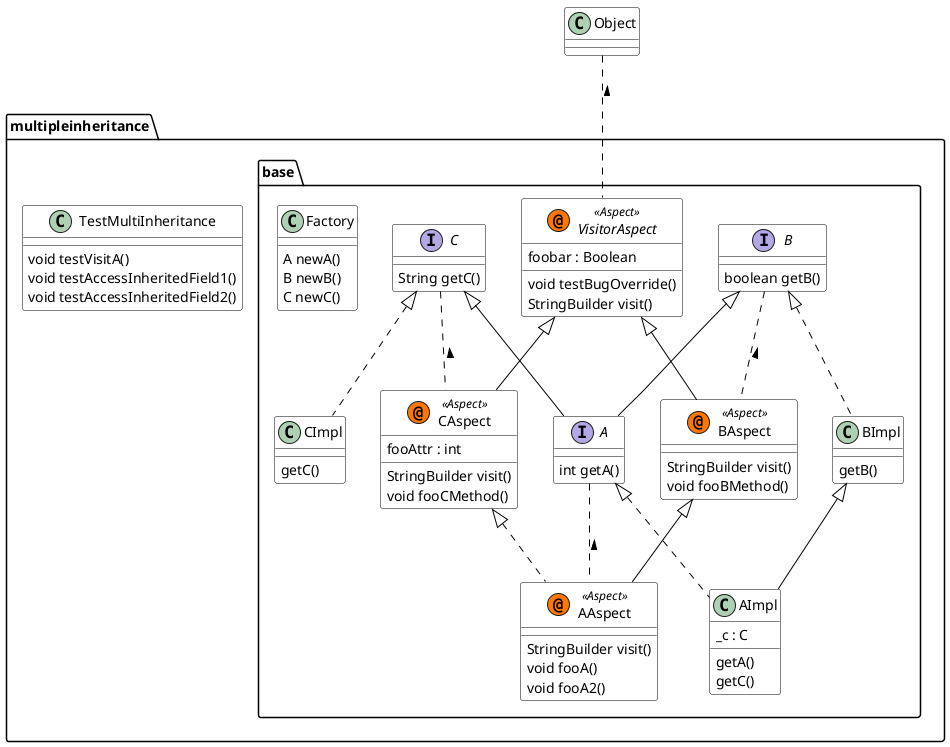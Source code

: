 @startuml

skinparam class {
	BackgroundColor White
	ArrowColor Black
	BorderColor Black
}
package multipleinheritance {
	class	TestMultiInheritance {
		void testVisitA()
		void testAccessInheritedField1()
		void testAccessInheritedField2()
	}
}
package multipleinheritance.base {
	interface	A {
		int getA()
	}
	interface	B {
		boolean getB()
	}
	interface	C {
		String getC()
	}
	abstract	VisitorAspect << (@,#FF7700) Aspect >> {
		foobar : Boolean
		void testBugOverride()
		StringBuilder visit()
	}
	class	AAspect << (@,#FF7700) Aspect >> {
		StringBuilder visit()
		void fooA()
		void fooA2()
	}
	class	BAspect << (@,#FF7700) Aspect >> {
		StringBuilder visit()
		void fooBMethod()
	}
	class	CAspect << (@,#FF7700) Aspect >> {
		fooAttr : int
		StringBuilder visit()
		void fooCMethod()
	}
	class	AImpl {
		_c : C
		 getA()
		 getC()
	}
	class	BImpl {
		 getB()
	}
	class	CImpl {
		 getC()
	}
	class	Factory {
		A newA()
		B newB()
		C newC()
	}
}
B <|-- A      
C <|-- A      
Object .. VisitorAspect : <      
BAspect <|-- AAspect      
A .. AAspect : <      
CAspect <|.. AAspect      
VisitorAspect <|-- BAspect      
B .. BAspect : <      
VisitorAspect <|-- CAspect      
C .. CAspect : <      
BImpl <|-- AImpl      
A <|.. AImpl      
B <|.. BImpl      
C <|.. CImpl      
@enduml
